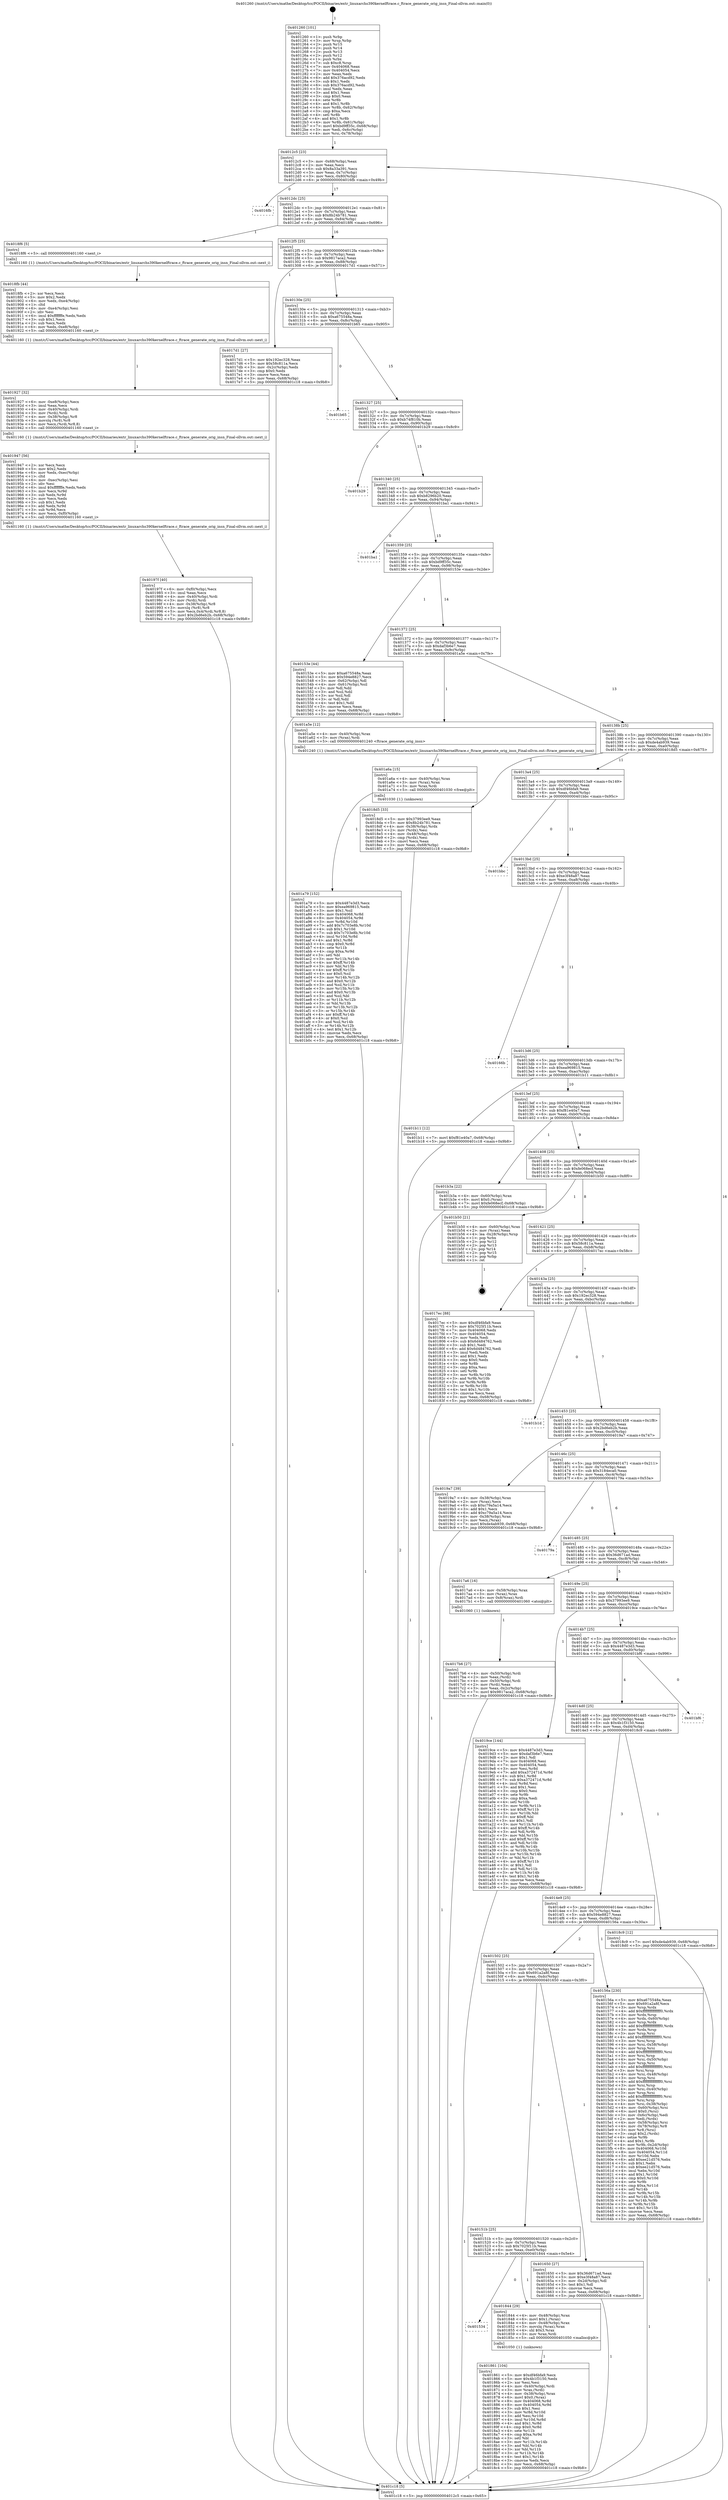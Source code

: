 digraph "0x401260" {
  label = "0x401260 (/mnt/c/Users/mathe/Desktop/tcc/POCII/binaries/extr_linuxarchs390kernelftrace.c_ftrace_generate_orig_insn_Final-ollvm.out::main(0))"
  labelloc = "t"
  node[shape=record]

  Entry [label="",width=0.3,height=0.3,shape=circle,fillcolor=black,style=filled]
  "0x4012c5" [label="{
     0x4012c5 [23]\l
     | [instrs]\l
     &nbsp;&nbsp;0x4012c5 \<+3\>: mov -0x68(%rbp),%eax\l
     &nbsp;&nbsp;0x4012c8 \<+2\>: mov %eax,%ecx\l
     &nbsp;&nbsp;0x4012ca \<+6\>: sub $0x8a33a391,%ecx\l
     &nbsp;&nbsp;0x4012d0 \<+3\>: mov %eax,-0x7c(%rbp)\l
     &nbsp;&nbsp;0x4012d3 \<+3\>: mov %ecx,-0x80(%rbp)\l
     &nbsp;&nbsp;0x4012d6 \<+6\>: je 00000000004016fb \<main+0x49b\>\l
  }"]
  "0x4016fb" [label="{
     0x4016fb\l
  }", style=dashed]
  "0x4012dc" [label="{
     0x4012dc [25]\l
     | [instrs]\l
     &nbsp;&nbsp;0x4012dc \<+5\>: jmp 00000000004012e1 \<main+0x81\>\l
     &nbsp;&nbsp;0x4012e1 \<+3\>: mov -0x7c(%rbp),%eax\l
     &nbsp;&nbsp;0x4012e4 \<+5\>: sub $0x8b24b781,%eax\l
     &nbsp;&nbsp;0x4012e9 \<+6\>: mov %eax,-0x84(%rbp)\l
     &nbsp;&nbsp;0x4012ef \<+6\>: je 00000000004018f6 \<main+0x696\>\l
  }"]
  Exit [label="",width=0.3,height=0.3,shape=circle,fillcolor=black,style=filled,peripheries=2]
  "0x4018f6" [label="{
     0x4018f6 [5]\l
     | [instrs]\l
     &nbsp;&nbsp;0x4018f6 \<+5\>: call 0000000000401160 \<next_i\>\l
     | [calls]\l
     &nbsp;&nbsp;0x401160 \{1\} (/mnt/c/Users/mathe/Desktop/tcc/POCII/binaries/extr_linuxarchs390kernelftrace.c_ftrace_generate_orig_insn_Final-ollvm.out::next_i)\l
  }"]
  "0x4012f5" [label="{
     0x4012f5 [25]\l
     | [instrs]\l
     &nbsp;&nbsp;0x4012f5 \<+5\>: jmp 00000000004012fa \<main+0x9a\>\l
     &nbsp;&nbsp;0x4012fa \<+3\>: mov -0x7c(%rbp),%eax\l
     &nbsp;&nbsp;0x4012fd \<+5\>: sub $0x9817aca2,%eax\l
     &nbsp;&nbsp;0x401302 \<+6\>: mov %eax,-0x88(%rbp)\l
     &nbsp;&nbsp;0x401308 \<+6\>: je 00000000004017d1 \<main+0x571\>\l
  }"]
  "0x401a79" [label="{
     0x401a79 [152]\l
     | [instrs]\l
     &nbsp;&nbsp;0x401a79 \<+5\>: mov $0x4487e3d3,%ecx\l
     &nbsp;&nbsp;0x401a7e \<+5\>: mov $0xea969815,%edx\l
     &nbsp;&nbsp;0x401a83 \<+3\>: mov $0x1,%sil\l
     &nbsp;&nbsp;0x401a86 \<+8\>: mov 0x404068,%r8d\l
     &nbsp;&nbsp;0x401a8e \<+8\>: mov 0x404054,%r9d\l
     &nbsp;&nbsp;0x401a96 \<+3\>: mov %r8d,%r10d\l
     &nbsp;&nbsp;0x401a99 \<+7\>: add $0x7c703e8b,%r10d\l
     &nbsp;&nbsp;0x401aa0 \<+4\>: sub $0x1,%r10d\l
     &nbsp;&nbsp;0x401aa4 \<+7\>: sub $0x7c703e8b,%r10d\l
     &nbsp;&nbsp;0x401aab \<+4\>: imul %r10d,%r8d\l
     &nbsp;&nbsp;0x401aaf \<+4\>: and $0x1,%r8d\l
     &nbsp;&nbsp;0x401ab3 \<+4\>: cmp $0x0,%r8d\l
     &nbsp;&nbsp;0x401ab7 \<+4\>: sete %r11b\l
     &nbsp;&nbsp;0x401abb \<+4\>: cmp $0xa,%r9d\l
     &nbsp;&nbsp;0x401abf \<+3\>: setl %bl\l
     &nbsp;&nbsp;0x401ac2 \<+3\>: mov %r11b,%r14b\l
     &nbsp;&nbsp;0x401ac5 \<+4\>: xor $0xff,%r14b\l
     &nbsp;&nbsp;0x401ac9 \<+3\>: mov %bl,%r15b\l
     &nbsp;&nbsp;0x401acc \<+4\>: xor $0xff,%r15b\l
     &nbsp;&nbsp;0x401ad0 \<+4\>: xor $0x0,%sil\l
     &nbsp;&nbsp;0x401ad4 \<+3\>: mov %r14b,%r12b\l
     &nbsp;&nbsp;0x401ad7 \<+4\>: and $0x0,%r12b\l
     &nbsp;&nbsp;0x401adb \<+3\>: and %sil,%r11b\l
     &nbsp;&nbsp;0x401ade \<+3\>: mov %r15b,%r13b\l
     &nbsp;&nbsp;0x401ae1 \<+4\>: and $0x0,%r13b\l
     &nbsp;&nbsp;0x401ae5 \<+3\>: and %sil,%bl\l
     &nbsp;&nbsp;0x401ae8 \<+3\>: or %r11b,%r12b\l
     &nbsp;&nbsp;0x401aeb \<+3\>: or %bl,%r13b\l
     &nbsp;&nbsp;0x401aee \<+3\>: xor %r13b,%r12b\l
     &nbsp;&nbsp;0x401af1 \<+3\>: or %r15b,%r14b\l
     &nbsp;&nbsp;0x401af4 \<+4\>: xor $0xff,%r14b\l
     &nbsp;&nbsp;0x401af8 \<+4\>: or $0x0,%sil\l
     &nbsp;&nbsp;0x401afc \<+3\>: and %sil,%r14b\l
     &nbsp;&nbsp;0x401aff \<+3\>: or %r14b,%r12b\l
     &nbsp;&nbsp;0x401b02 \<+4\>: test $0x1,%r12b\l
     &nbsp;&nbsp;0x401b06 \<+3\>: cmovne %edx,%ecx\l
     &nbsp;&nbsp;0x401b09 \<+3\>: mov %ecx,-0x68(%rbp)\l
     &nbsp;&nbsp;0x401b0c \<+5\>: jmp 0000000000401c18 \<main+0x9b8\>\l
  }"]
  "0x4017d1" [label="{
     0x4017d1 [27]\l
     | [instrs]\l
     &nbsp;&nbsp;0x4017d1 \<+5\>: mov $0x192ec328,%eax\l
     &nbsp;&nbsp;0x4017d6 \<+5\>: mov $0x58c811a,%ecx\l
     &nbsp;&nbsp;0x4017db \<+3\>: mov -0x2c(%rbp),%edx\l
     &nbsp;&nbsp;0x4017de \<+3\>: cmp $0x0,%edx\l
     &nbsp;&nbsp;0x4017e1 \<+3\>: cmove %ecx,%eax\l
     &nbsp;&nbsp;0x4017e4 \<+3\>: mov %eax,-0x68(%rbp)\l
     &nbsp;&nbsp;0x4017e7 \<+5\>: jmp 0000000000401c18 \<main+0x9b8\>\l
  }"]
  "0x40130e" [label="{
     0x40130e [25]\l
     | [instrs]\l
     &nbsp;&nbsp;0x40130e \<+5\>: jmp 0000000000401313 \<main+0xb3\>\l
     &nbsp;&nbsp;0x401313 \<+3\>: mov -0x7c(%rbp),%eax\l
     &nbsp;&nbsp;0x401316 \<+5\>: sub $0xa675548a,%eax\l
     &nbsp;&nbsp;0x40131b \<+6\>: mov %eax,-0x8c(%rbp)\l
     &nbsp;&nbsp;0x401321 \<+6\>: je 0000000000401b65 \<main+0x905\>\l
  }"]
  "0x401a6a" [label="{
     0x401a6a [15]\l
     | [instrs]\l
     &nbsp;&nbsp;0x401a6a \<+4\>: mov -0x40(%rbp),%rax\l
     &nbsp;&nbsp;0x401a6e \<+3\>: mov (%rax),%rax\l
     &nbsp;&nbsp;0x401a71 \<+3\>: mov %rax,%rdi\l
     &nbsp;&nbsp;0x401a74 \<+5\>: call 0000000000401030 \<free@plt\>\l
     | [calls]\l
     &nbsp;&nbsp;0x401030 \{1\} (unknown)\l
  }"]
  "0x401b65" [label="{
     0x401b65\l
  }", style=dashed]
  "0x401327" [label="{
     0x401327 [25]\l
     | [instrs]\l
     &nbsp;&nbsp;0x401327 \<+5\>: jmp 000000000040132c \<main+0xcc\>\l
     &nbsp;&nbsp;0x40132c \<+3\>: mov -0x7c(%rbp),%eax\l
     &nbsp;&nbsp;0x40132f \<+5\>: sub $0xb74f810b,%eax\l
     &nbsp;&nbsp;0x401334 \<+6\>: mov %eax,-0x90(%rbp)\l
     &nbsp;&nbsp;0x40133a \<+6\>: je 0000000000401b29 \<main+0x8c9\>\l
  }"]
  "0x40197f" [label="{
     0x40197f [40]\l
     | [instrs]\l
     &nbsp;&nbsp;0x40197f \<+6\>: mov -0xf0(%rbp),%ecx\l
     &nbsp;&nbsp;0x401985 \<+3\>: imul %eax,%ecx\l
     &nbsp;&nbsp;0x401988 \<+4\>: mov -0x40(%rbp),%rdi\l
     &nbsp;&nbsp;0x40198c \<+3\>: mov (%rdi),%rdi\l
     &nbsp;&nbsp;0x40198f \<+4\>: mov -0x38(%rbp),%r8\l
     &nbsp;&nbsp;0x401993 \<+3\>: movslq (%r8),%r8\l
     &nbsp;&nbsp;0x401996 \<+5\>: mov %ecx,0x4(%rdi,%r8,8)\l
     &nbsp;&nbsp;0x40199b \<+7\>: movl $0x2bd6eb2b,-0x68(%rbp)\l
     &nbsp;&nbsp;0x4019a2 \<+5\>: jmp 0000000000401c18 \<main+0x9b8\>\l
  }"]
  "0x401b29" [label="{
     0x401b29\l
  }", style=dashed]
  "0x401340" [label="{
     0x401340 [25]\l
     | [instrs]\l
     &nbsp;&nbsp;0x401340 \<+5\>: jmp 0000000000401345 \<main+0xe5\>\l
     &nbsp;&nbsp;0x401345 \<+3\>: mov -0x7c(%rbp),%eax\l
     &nbsp;&nbsp;0x401348 \<+5\>: sub $0xb8296b20,%eax\l
     &nbsp;&nbsp;0x40134d \<+6\>: mov %eax,-0x94(%rbp)\l
     &nbsp;&nbsp;0x401353 \<+6\>: je 0000000000401ba1 \<main+0x941\>\l
  }"]
  "0x401947" [label="{
     0x401947 [56]\l
     | [instrs]\l
     &nbsp;&nbsp;0x401947 \<+2\>: xor %ecx,%ecx\l
     &nbsp;&nbsp;0x401949 \<+5\>: mov $0x2,%edx\l
     &nbsp;&nbsp;0x40194e \<+6\>: mov %edx,-0xec(%rbp)\l
     &nbsp;&nbsp;0x401954 \<+1\>: cltd\l
     &nbsp;&nbsp;0x401955 \<+6\>: mov -0xec(%rbp),%esi\l
     &nbsp;&nbsp;0x40195b \<+2\>: idiv %esi\l
     &nbsp;&nbsp;0x40195d \<+6\>: imul $0xfffffffe,%edx,%edx\l
     &nbsp;&nbsp;0x401963 \<+3\>: mov %ecx,%r9d\l
     &nbsp;&nbsp;0x401966 \<+3\>: sub %edx,%r9d\l
     &nbsp;&nbsp;0x401969 \<+2\>: mov %ecx,%edx\l
     &nbsp;&nbsp;0x40196b \<+3\>: sub $0x1,%edx\l
     &nbsp;&nbsp;0x40196e \<+3\>: add %edx,%r9d\l
     &nbsp;&nbsp;0x401971 \<+3\>: sub %r9d,%ecx\l
     &nbsp;&nbsp;0x401974 \<+6\>: mov %ecx,-0xf0(%rbp)\l
     &nbsp;&nbsp;0x40197a \<+5\>: call 0000000000401160 \<next_i\>\l
     | [calls]\l
     &nbsp;&nbsp;0x401160 \{1\} (/mnt/c/Users/mathe/Desktop/tcc/POCII/binaries/extr_linuxarchs390kernelftrace.c_ftrace_generate_orig_insn_Final-ollvm.out::next_i)\l
  }"]
  "0x401ba1" [label="{
     0x401ba1\l
  }", style=dashed]
  "0x401359" [label="{
     0x401359 [25]\l
     | [instrs]\l
     &nbsp;&nbsp;0x401359 \<+5\>: jmp 000000000040135e \<main+0xfe\>\l
     &nbsp;&nbsp;0x40135e \<+3\>: mov -0x7c(%rbp),%eax\l
     &nbsp;&nbsp;0x401361 \<+5\>: sub $0xbd9ff35c,%eax\l
     &nbsp;&nbsp;0x401366 \<+6\>: mov %eax,-0x98(%rbp)\l
     &nbsp;&nbsp;0x40136c \<+6\>: je 000000000040153e \<main+0x2de\>\l
  }"]
  "0x401927" [label="{
     0x401927 [32]\l
     | [instrs]\l
     &nbsp;&nbsp;0x401927 \<+6\>: mov -0xe8(%rbp),%ecx\l
     &nbsp;&nbsp;0x40192d \<+3\>: imul %eax,%ecx\l
     &nbsp;&nbsp;0x401930 \<+4\>: mov -0x40(%rbp),%rdi\l
     &nbsp;&nbsp;0x401934 \<+3\>: mov (%rdi),%rdi\l
     &nbsp;&nbsp;0x401937 \<+4\>: mov -0x38(%rbp),%r8\l
     &nbsp;&nbsp;0x40193b \<+3\>: movslq (%r8),%r8\l
     &nbsp;&nbsp;0x40193e \<+4\>: mov %ecx,(%rdi,%r8,8)\l
     &nbsp;&nbsp;0x401942 \<+5\>: call 0000000000401160 \<next_i\>\l
     | [calls]\l
     &nbsp;&nbsp;0x401160 \{1\} (/mnt/c/Users/mathe/Desktop/tcc/POCII/binaries/extr_linuxarchs390kernelftrace.c_ftrace_generate_orig_insn_Final-ollvm.out::next_i)\l
  }"]
  "0x40153e" [label="{
     0x40153e [44]\l
     | [instrs]\l
     &nbsp;&nbsp;0x40153e \<+5\>: mov $0xa675548a,%eax\l
     &nbsp;&nbsp;0x401543 \<+5\>: mov $0x594e8827,%ecx\l
     &nbsp;&nbsp;0x401548 \<+3\>: mov -0x62(%rbp),%dl\l
     &nbsp;&nbsp;0x40154b \<+4\>: mov -0x61(%rbp),%sil\l
     &nbsp;&nbsp;0x40154f \<+3\>: mov %dl,%dil\l
     &nbsp;&nbsp;0x401552 \<+3\>: and %sil,%dil\l
     &nbsp;&nbsp;0x401555 \<+3\>: xor %sil,%dl\l
     &nbsp;&nbsp;0x401558 \<+3\>: or %dl,%dil\l
     &nbsp;&nbsp;0x40155b \<+4\>: test $0x1,%dil\l
     &nbsp;&nbsp;0x40155f \<+3\>: cmovne %ecx,%eax\l
     &nbsp;&nbsp;0x401562 \<+3\>: mov %eax,-0x68(%rbp)\l
     &nbsp;&nbsp;0x401565 \<+5\>: jmp 0000000000401c18 \<main+0x9b8\>\l
  }"]
  "0x401372" [label="{
     0x401372 [25]\l
     | [instrs]\l
     &nbsp;&nbsp;0x401372 \<+5\>: jmp 0000000000401377 \<main+0x117\>\l
     &nbsp;&nbsp;0x401377 \<+3\>: mov -0x7c(%rbp),%eax\l
     &nbsp;&nbsp;0x40137a \<+5\>: sub $0xdaf3b6e7,%eax\l
     &nbsp;&nbsp;0x40137f \<+6\>: mov %eax,-0x9c(%rbp)\l
     &nbsp;&nbsp;0x401385 \<+6\>: je 0000000000401a5e \<main+0x7fe\>\l
  }"]
  "0x401c18" [label="{
     0x401c18 [5]\l
     | [instrs]\l
     &nbsp;&nbsp;0x401c18 \<+5\>: jmp 00000000004012c5 \<main+0x65\>\l
  }"]
  "0x401260" [label="{
     0x401260 [101]\l
     | [instrs]\l
     &nbsp;&nbsp;0x401260 \<+1\>: push %rbp\l
     &nbsp;&nbsp;0x401261 \<+3\>: mov %rsp,%rbp\l
     &nbsp;&nbsp;0x401264 \<+2\>: push %r15\l
     &nbsp;&nbsp;0x401266 \<+2\>: push %r14\l
     &nbsp;&nbsp;0x401268 \<+2\>: push %r13\l
     &nbsp;&nbsp;0x40126a \<+2\>: push %r12\l
     &nbsp;&nbsp;0x40126c \<+1\>: push %rbx\l
     &nbsp;&nbsp;0x40126d \<+7\>: sub $0xc8,%rsp\l
     &nbsp;&nbsp;0x401274 \<+7\>: mov 0x404068,%eax\l
     &nbsp;&nbsp;0x40127b \<+7\>: mov 0x404054,%ecx\l
     &nbsp;&nbsp;0x401282 \<+2\>: mov %eax,%edx\l
     &nbsp;&nbsp;0x401284 \<+6\>: add $0x376acd92,%edx\l
     &nbsp;&nbsp;0x40128a \<+3\>: sub $0x1,%edx\l
     &nbsp;&nbsp;0x40128d \<+6\>: sub $0x376acd92,%edx\l
     &nbsp;&nbsp;0x401293 \<+3\>: imul %edx,%eax\l
     &nbsp;&nbsp;0x401296 \<+3\>: and $0x1,%eax\l
     &nbsp;&nbsp;0x401299 \<+3\>: cmp $0x0,%eax\l
     &nbsp;&nbsp;0x40129c \<+4\>: sete %r8b\l
     &nbsp;&nbsp;0x4012a0 \<+4\>: and $0x1,%r8b\l
     &nbsp;&nbsp;0x4012a4 \<+4\>: mov %r8b,-0x62(%rbp)\l
     &nbsp;&nbsp;0x4012a8 \<+3\>: cmp $0xa,%ecx\l
     &nbsp;&nbsp;0x4012ab \<+4\>: setl %r8b\l
     &nbsp;&nbsp;0x4012af \<+4\>: and $0x1,%r8b\l
     &nbsp;&nbsp;0x4012b3 \<+4\>: mov %r8b,-0x61(%rbp)\l
     &nbsp;&nbsp;0x4012b7 \<+7\>: movl $0xbd9ff35c,-0x68(%rbp)\l
     &nbsp;&nbsp;0x4012be \<+3\>: mov %edi,-0x6c(%rbp)\l
     &nbsp;&nbsp;0x4012c1 \<+4\>: mov %rsi,-0x78(%rbp)\l
  }"]
  "0x4018fb" [label="{
     0x4018fb [44]\l
     | [instrs]\l
     &nbsp;&nbsp;0x4018fb \<+2\>: xor %ecx,%ecx\l
     &nbsp;&nbsp;0x4018fd \<+5\>: mov $0x2,%edx\l
     &nbsp;&nbsp;0x401902 \<+6\>: mov %edx,-0xe4(%rbp)\l
     &nbsp;&nbsp;0x401908 \<+1\>: cltd\l
     &nbsp;&nbsp;0x401909 \<+6\>: mov -0xe4(%rbp),%esi\l
     &nbsp;&nbsp;0x40190f \<+2\>: idiv %esi\l
     &nbsp;&nbsp;0x401911 \<+6\>: imul $0xfffffffe,%edx,%edx\l
     &nbsp;&nbsp;0x401917 \<+3\>: sub $0x1,%ecx\l
     &nbsp;&nbsp;0x40191a \<+2\>: sub %ecx,%edx\l
     &nbsp;&nbsp;0x40191c \<+6\>: mov %edx,-0xe8(%rbp)\l
     &nbsp;&nbsp;0x401922 \<+5\>: call 0000000000401160 \<next_i\>\l
     | [calls]\l
     &nbsp;&nbsp;0x401160 \{1\} (/mnt/c/Users/mathe/Desktop/tcc/POCII/binaries/extr_linuxarchs390kernelftrace.c_ftrace_generate_orig_insn_Final-ollvm.out::next_i)\l
  }"]
  "0x401a5e" [label="{
     0x401a5e [12]\l
     | [instrs]\l
     &nbsp;&nbsp;0x401a5e \<+4\>: mov -0x40(%rbp),%rax\l
     &nbsp;&nbsp;0x401a62 \<+3\>: mov (%rax),%rdi\l
     &nbsp;&nbsp;0x401a65 \<+5\>: call 0000000000401240 \<ftrace_generate_orig_insn\>\l
     | [calls]\l
     &nbsp;&nbsp;0x401240 \{1\} (/mnt/c/Users/mathe/Desktop/tcc/POCII/binaries/extr_linuxarchs390kernelftrace.c_ftrace_generate_orig_insn_Final-ollvm.out::ftrace_generate_orig_insn)\l
  }"]
  "0x40138b" [label="{
     0x40138b [25]\l
     | [instrs]\l
     &nbsp;&nbsp;0x40138b \<+5\>: jmp 0000000000401390 \<main+0x130\>\l
     &nbsp;&nbsp;0x401390 \<+3\>: mov -0x7c(%rbp),%eax\l
     &nbsp;&nbsp;0x401393 \<+5\>: sub $0xde4ab939,%eax\l
     &nbsp;&nbsp;0x401398 \<+6\>: mov %eax,-0xa0(%rbp)\l
     &nbsp;&nbsp;0x40139e \<+6\>: je 00000000004018d5 \<main+0x675\>\l
  }"]
  "0x401861" [label="{
     0x401861 [104]\l
     | [instrs]\l
     &nbsp;&nbsp;0x401861 \<+5\>: mov $0xdf46bfa9,%ecx\l
     &nbsp;&nbsp;0x401866 \<+5\>: mov $0x4b1f3150,%edx\l
     &nbsp;&nbsp;0x40186b \<+2\>: xor %esi,%esi\l
     &nbsp;&nbsp;0x40186d \<+4\>: mov -0x40(%rbp),%rdi\l
     &nbsp;&nbsp;0x401871 \<+3\>: mov %rax,(%rdi)\l
     &nbsp;&nbsp;0x401874 \<+4\>: mov -0x38(%rbp),%rax\l
     &nbsp;&nbsp;0x401878 \<+6\>: movl $0x0,(%rax)\l
     &nbsp;&nbsp;0x40187e \<+8\>: mov 0x404068,%r8d\l
     &nbsp;&nbsp;0x401886 \<+8\>: mov 0x404054,%r9d\l
     &nbsp;&nbsp;0x40188e \<+3\>: sub $0x1,%esi\l
     &nbsp;&nbsp;0x401891 \<+3\>: mov %r8d,%r10d\l
     &nbsp;&nbsp;0x401894 \<+3\>: add %esi,%r10d\l
     &nbsp;&nbsp;0x401897 \<+4\>: imul %r10d,%r8d\l
     &nbsp;&nbsp;0x40189b \<+4\>: and $0x1,%r8d\l
     &nbsp;&nbsp;0x40189f \<+4\>: cmp $0x0,%r8d\l
     &nbsp;&nbsp;0x4018a3 \<+4\>: sete %r11b\l
     &nbsp;&nbsp;0x4018a7 \<+4\>: cmp $0xa,%r9d\l
     &nbsp;&nbsp;0x4018ab \<+3\>: setl %bl\l
     &nbsp;&nbsp;0x4018ae \<+3\>: mov %r11b,%r14b\l
     &nbsp;&nbsp;0x4018b1 \<+3\>: and %bl,%r14b\l
     &nbsp;&nbsp;0x4018b4 \<+3\>: xor %bl,%r11b\l
     &nbsp;&nbsp;0x4018b7 \<+3\>: or %r11b,%r14b\l
     &nbsp;&nbsp;0x4018ba \<+4\>: test $0x1,%r14b\l
     &nbsp;&nbsp;0x4018be \<+3\>: cmovne %edx,%ecx\l
     &nbsp;&nbsp;0x4018c1 \<+3\>: mov %ecx,-0x68(%rbp)\l
     &nbsp;&nbsp;0x4018c4 \<+5\>: jmp 0000000000401c18 \<main+0x9b8\>\l
  }"]
  "0x4018d5" [label="{
     0x4018d5 [33]\l
     | [instrs]\l
     &nbsp;&nbsp;0x4018d5 \<+5\>: mov $0x37993ee9,%eax\l
     &nbsp;&nbsp;0x4018da \<+5\>: mov $0x8b24b781,%ecx\l
     &nbsp;&nbsp;0x4018df \<+4\>: mov -0x38(%rbp),%rdx\l
     &nbsp;&nbsp;0x4018e3 \<+2\>: mov (%rdx),%esi\l
     &nbsp;&nbsp;0x4018e5 \<+4\>: mov -0x48(%rbp),%rdx\l
     &nbsp;&nbsp;0x4018e9 \<+2\>: cmp (%rdx),%esi\l
     &nbsp;&nbsp;0x4018eb \<+3\>: cmovl %ecx,%eax\l
     &nbsp;&nbsp;0x4018ee \<+3\>: mov %eax,-0x68(%rbp)\l
     &nbsp;&nbsp;0x4018f1 \<+5\>: jmp 0000000000401c18 \<main+0x9b8\>\l
  }"]
  "0x4013a4" [label="{
     0x4013a4 [25]\l
     | [instrs]\l
     &nbsp;&nbsp;0x4013a4 \<+5\>: jmp 00000000004013a9 \<main+0x149\>\l
     &nbsp;&nbsp;0x4013a9 \<+3\>: mov -0x7c(%rbp),%eax\l
     &nbsp;&nbsp;0x4013ac \<+5\>: sub $0xdf46bfa9,%eax\l
     &nbsp;&nbsp;0x4013b1 \<+6\>: mov %eax,-0xa4(%rbp)\l
     &nbsp;&nbsp;0x4013b7 \<+6\>: je 0000000000401bbc \<main+0x95c\>\l
  }"]
  "0x401534" [label="{
     0x401534\l
  }", style=dashed]
  "0x401bbc" [label="{
     0x401bbc\l
  }", style=dashed]
  "0x4013bd" [label="{
     0x4013bd [25]\l
     | [instrs]\l
     &nbsp;&nbsp;0x4013bd \<+5\>: jmp 00000000004013c2 \<main+0x162\>\l
     &nbsp;&nbsp;0x4013c2 \<+3\>: mov -0x7c(%rbp),%eax\l
     &nbsp;&nbsp;0x4013c5 \<+5\>: sub $0xe3f48a87,%eax\l
     &nbsp;&nbsp;0x4013ca \<+6\>: mov %eax,-0xa8(%rbp)\l
     &nbsp;&nbsp;0x4013d0 \<+6\>: je 000000000040166b \<main+0x40b\>\l
  }"]
  "0x401844" [label="{
     0x401844 [29]\l
     | [instrs]\l
     &nbsp;&nbsp;0x401844 \<+4\>: mov -0x48(%rbp),%rax\l
     &nbsp;&nbsp;0x401848 \<+6\>: movl $0x1,(%rax)\l
     &nbsp;&nbsp;0x40184e \<+4\>: mov -0x48(%rbp),%rax\l
     &nbsp;&nbsp;0x401852 \<+3\>: movslq (%rax),%rax\l
     &nbsp;&nbsp;0x401855 \<+4\>: shl $0x3,%rax\l
     &nbsp;&nbsp;0x401859 \<+3\>: mov %rax,%rdi\l
     &nbsp;&nbsp;0x40185c \<+5\>: call 0000000000401050 \<malloc@plt\>\l
     | [calls]\l
     &nbsp;&nbsp;0x401050 \{1\} (unknown)\l
  }"]
  "0x40166b" [label="{
     0x40166b\l
  }", style=dashed]
  "0x4013d6" [label="{
     0x4013d6 [25]\l
     | [instrs]\l
     &nbsp;&nbsp;0x4013d6 \<+5\>: jmp 00000000004013db \<main+0x17b\>\l
     &nbsp;&nbsp;0x4013db \<+3\>: mov -0x7c(%rbp),%eax\l
     &nbsp;&nbsp;0x4013de \<+5\>: sub $0xea969815,%eax\l
     &nbsp;&nbsp;0x4013e3 \<+6\>: mov %eax,-0xac(%rbp)\l
     &nbsp;&nbsp;0x4013e9 \<+6\>: je 0000000000401b11 \<main+0x8b1\>\l
  }"]
  "0x4017b6" [label="{
     0x4017b6 [27]\l
     | [instrs]\l
     &nbsp;&nbsp;0x4017b6 \<+4\>: mov -0x50(%rbp),%rdi\l
     &nbsp;&nbsp;0x4017ba \<+2\>: mov %eax,(%rdi)\l
     &nbsp;&nbsp;0x4017bc \<+4\>: mov -0x50(%rbp),%rdi\l
     &nbsp;&nbsp;0x4017c0 \<+2\>: mov (%rdi),%eax\l
     &nbsp;&nbsp;0x4017c2 \<+3\>: mov %eax,-0x2c(%rbp)\l
     &nbsp;&nbsp;0x4017c5 \<+7\>: movl $0x9817aca2,-0x68(%rbp)\l
     &nbsp;&nbsp;0x4017cc \<+5\>: jmp 0000000000401c18 \<main+0x9b8\>\l
  }"]
  "0x401b11" [label="{
     0x401b11 [12]\l
     | [instrs]\l
     &nbsp;&nbsp;0x401b11 \<+7\>: movl $0xf81e40a7,-0x68(%rbp)\l
     &nbsp;&nbsp;0x401b18 \<+5\>: jmp 0000000000401c18 \<main+0x9b8\>\l
  }"]
  "0x4013ef" [label="{
     0x4013ef [25]\l
     | [instrs]\l
     &nbsp;&nbsp;0x4013ef \<+5\>: jmp 00000000004013f4 \<main+0x194\>\l
     &nbsp;&nbsp;0x4013f4 \<+3\>: mov -0x7c(%rbp),%eax\l
     &nbsp;&nbsp;0x4013f7 \<+5\>: sub $0xf81e40a7,%eax\l
     &nbsp;&nbsp;0x4013fc \<+6\>: mov %eax,-0xb0(%rbp)\l
     &nbsp;&nbsp;0x401402 \<+6\>: je 0000000000401b3a \<main+0x8da\>\l
  }"]
  "0x40151b" [label="{
     0x40151b [25]\l
     | [instrs]\l
     &nbsp;&nbsp;0x40151b \<+5\>: jmp 0000000000401520 \<main+0x2c0\>\l
     &nbsp;&nbsp;0x401520 \<+3\>: mov -0x7c(%rbp),%eax\l
     &nbsp;&nbsp;0x401523 \<+5\>: sub $0x7025f11b,%eax\l
     &nbsp;&nbsp;0x401528 \<+6\>: mov %eax,-0xe0(%rbp)\l
     &nbsp;&nbsp;0x40152e \<+6\>: je 0000000000401844 \<main+0x5e4\>\l
  }"]
  "0x401b3a" [label="{
     0x401b3a [22]\l
     | [instrs]\l
     &nbsp;&nbsp;0x401b3a \<+4\>: mov -0x60(%rbp),%rax\l
     &nbsp;&nbsp;0x401b3e \<+6\>: movl $0x0,(%rax)\l
     &nbsp;&nbsp;0x401b44 \<+7\>: movl $0xfe068ecf,-0x68(%rbp)\l
     &nbsp;&nbsp;0x401b4b \<+5\>: jmp 0000000000401c18 \<main+0x9b8\>\l
  }"]
  "0x401408" [label="{
     0x401408 [25]\l
     | [instrs]\l
     &nbsp;&nbsp;0x401408 \<+5\>: jmp 000000000040140d \<main+0x1ad\>\l
     &nbsp;&nbsp;0x40140d \<+3\>: mov -0x7c(%rbp),%eax\l
     &nbsp;&nbsp;0x401410 \<+5\>: sub $0xfe068ecf,%eax\l
     &nbsp;&nbsp;0x401415 \<+6\>: mov %eax,-0xb4(%rbp)\l
     &nbsp;&nbsp;0x40141b \<+6\>: je 0000000000401b50 \<main+0x8f0\>\l
  }"]
  "0x401650" [label="{
     0x401650 [27]\l
     | [instrs]\l
     &nbsp;&nbsp;0x401650 \<+5\>: mov $0x36d671ad,%eax\l
     &nbsp;&nbsp;0x401655 \<+5\>: mov $0xe3f48a87,%ecx\l
     &nbsp;&nbsp;0x40165a \<+3\>: mov -0x2d(%rbp),%dl\l
     &nbsp;&nbsp;0x40165d \<+3\>: test $0x1,%dl\l
     &nbsp;&nbsp;0x401660 \<+3\>: cmovne %ecx,%eax\l
     &nbsp;&nbsp;0x401663 \<+3\>: mov %eax,-0x68(%rbp)\l
     &nbsp;&nbsp;0x401666 \<+5\>: jmp 0000000000401c18 \<main+0x9b8\>\l
  }"]
  "0x401b50" [label="{
     0x401b50 [21]\l
     | [instrs]\l
     &nbsp;&nbsp;0x401b50 \<+4\>: mov -0x60(%rbp),%rax\l
     &nbsp;&nbsp;0x401b54 \<+2\>: mov (%rax),%eax\l
     &nbsp;&nbsp;0x401b56 \<+4\>: lea -0x28(%rbp),%rsp\l
     &nbsp;&nbsp;0x401b5a \<+1\>: pop %rbx\l
     &nbsp;&nbsp;0x401b5b \<+2\>: pop %r12\l
     &nbsp;&nbsp;0x401b5d \<+2\>: pop %r13\l
     &nbsp;&nbsp;0x401b5f \<+2\>: pop %r14\l
     &nbsp;&nbsp;0x401b61 \<+2\>: pop %r15\l
     &nbsp;&nbsp;0x401b63 \<+1\>: pop %rbp\l
     &nbsp;&nbsp;0x401b64 \<+1\>: ret\l
  }"]
  "0x401421" [label="{
     0x401421 [25]\l
     | [instrs]\l
     &nbsp;&nbsp;0x401421 \<+5\>: jmp 0000000000401426 \<main+0x1c6\>\l
     &nbsp;&nbsp;0x401426 \<+3\>: mov -0x7c(%rbp),%eax\l
     &nbsp;&nbsp;0x401429 \<+5\>: sub $0x58c811a,%eax\l
     &nbsp;&nbsp;0x40142e \<+6\>: mov %eax,-0xb8(%rbp)\l
     &nbsp;&nbsp;0x401434 \<+6\>: je 00000000004017ec \<main+0x58c\>\l
  }"]
  "0x401502" [label="{
     0x401502 [25]\l
     | [instrs]\l
     &nbsp;&nbsp;0x401502 \<+5\>: jmp 0000000000401507 \<main+0x2a7\>\l
     &nbsp;&nbsp;0x401507 \<+3\>: mov -0x7c(%rbp),%eax\l
     &nbsp;&nbsp;0x40150a \<+5\>: sub $0x691a2a8f,%eax\l
     &nbsp;&nbsp;0x40150f \<+6\>: mov %eax,-0xdc(%rbp)\l
     &nbsp;&nbsp;0x401515 \<+6\>: je 0000000000401650 \<main+0x3f0\>\l
  }"]
  "0x4017ec" [label="{
     0x4017ec [88]\l
     | [instrs]\l
     &nbsp;&nbsp;0x4017ec \<+5\>: mov $0xdf46bfa9,%eax\l
     &nbsp;&nbsp;0x4017f1 \<+5\>: mov $0x7025f11b,%ecx\l
     &nbsp;&nbsp;0x4017f6 \<+7\>: mov 0x404068,%edx\l
     &nbsp;&nbsp;0x4017fd \<+7\>: mov 0x404054,%esi\l
     &nbsp;&nbsp;0x401804 \<+2\>: mov %edx,%edi\l
     &nbsp;&nbsp;0x401806 \<+6\>: sub $0x6d484762,%edi\l
     &nbsp;&nbsp;0x40180c \<+3\>: sub $0x1,%edi\l
     &nbsp;&nbsp;0x40180f \<+6\>: add $0x6d484762,%edi\l
     &nbsp;&nbsp;0x401815 \<+3\>: imul %edi,%edx\l
     &nbsp;&nbsp;0x401818 \<+3\>: and $0x1,%edx\l
     &nbsp;&nbsp;0x40181b \<+3\>: cmp $0x0,%edx\l
     &nbsp;&nbsp;0x40181e \<+4\>: sete %r8b\l
     &nbsp;&nbsp;0x401822 \<+3\>: cmp $0xa,%esi\l
     &nbsp;&nbsp;0x401825 \<+4\>: setl %r9b\l
     &nbsp;&nbsp;0x401829 \<+3\>: mov %r8b,%r10b\l
     &nbsp;&nbsp;0x40182c \<+3\>: and %r9b,%r10b\l
     &nbsp;&nbsp;0x40182f \<+3\>: xor %r9b,%r8b\l
     &nbsp;&nbsp;0x401832 \<+3\>: or %r8b,%r10b\l
     &nbsp;&nbsp;0x401835 \<+4\>: test $0x1,%r10b\l
     &nbsp;&nbsp;0x401839 \<+3\>: cmovne %ecx,%eax\l
     &nbsp;&nbsp;0x40183c \<+3\>: mov %eax,-0x68(%rbp)\l
     &nbsp;&nbsp;0x40183f \<+5\>: jmp 0000000000401c18 \<main+0x9b8\>\l
  }"]
  "0x40143a" [label="{
     0x40143a [25]\l
     | [instrs]\l
     &nbsp;&nbsp;0x40143a \<+5\>: jmp 000000000040143f \<main+0x1df\>\l
     &nbsp;&nbsp;0x40143f \<+3\>: mov -0x7c(%rbp),%eax\l
     &nbsp;&nbsp;0x401442 \<+5\>: sub $0x192ec328,%eax\l
     &nbsp;&nbsp;0x401447 \<+6\>: mov %eax,-0xbc(%rbp)\l
     &nbsp;&nbsp;0x40144d \<+6\>: je 0000000000401b1d \<main+0x8bd\>\l
  }"]
  "0x40156a" [label="{
     0x40156a [230]\l
     | [instrs]\l
     &nbsp;&nbsp;0x40156a \<+5\>: mov $0xa675548a,%eax\l
     &nbsp;&nbsp;0x40156f \<+5\>: mov $0x691a2a8f,%ecx\l
     &nbsp;&nbsp;0x401574 \<+3\>: mov %rsp,%rdx\l
     &nbsp;&nbsp;0x401577 \<+4\>: add $0xfffffffffffffff0,%rdx\l
     &nbsp;&nbsp;0x40157b \<+3\>: mov %rdx,%rsp\l
     &nbsp;&nbsp;0x40157e \<+4\>: mov %rdx,-0x60(%rbp)\l
     &nbsp;&nbsp;0x401582 \<+3\>: mov %rsp,%rdx\l
     &nbsp;&nbsp;0x401585 \<+4\>: add $0xfffffffffffffff0,%rdx\l
     &nbsp;&nbsp;0x401589 \<+3\>: mov %rdx,%rsp\l
     &nbsp;&nbsp;0x40158c \<+3\>: mov %rsp,%rsi\l
     &nbsp;&nbsp;0x40158f \<+4\>: add $0xfffffffffffffff0,%rsi\l
     &nbsp;&nbsp;0x401593 \<+3\>: mov %rsi,%rsp\l
     &nbsp;&nbsp;0x401596 \<+4\>: mov %rsi,-0x58(%rbp)\l
     &nbsp;&nbsp;0x40159a \<+3\>: mov %rsp,%rsi\l
     &nbsp;&nbsp;0x40159d \<+4\>: add $0xfffffffffffffff0,%rsi\l
     &nbsp;&nbsp;0x4015a1 \<+3\>: mov %rsi,%rsp\l
     &nbsp;&nbsp;0x4015a4 \<+4\>: mov %rsi,-0x50(%rbp)\l
     &nbsp;&nbsp;0x4015a8 \<+3\>: mov %rsp,%rsi\l
     &nbsp;&nbsp;0x4015ab \<+4\>: add $0xfffffffffffffff0,%rsi\l
     &nbsp;&nbsp;0x4015af \<+3\>: mov %rsi,%rsp\l
     &nbsp;&nbsp;0x4015b2 \<+4\>: mov %rsi,-0x48(%rbp)\l
     &nbsp;&nbsp;0x4015b6 \<+3\>: mov %rsp,%rsi\l
     &nbsp;&nbsp;0x4015b9 \<+4\>: add $0xfffffffffffffff0,%rsi\l
     &nbsp;&nbsp;0x4015bd \<+3\>: mov %rsi,%rsp\l
     &nbsp;&nbsp;0x4015c0 \<+4\>: mov %rsi,-0x40(%rbp)\l
     &nbsp;&nbsp;0x4015c4 \<+3\>: mov %rsp,%rsi\l
     &nbsp;&nbsp;0x4015c7 \<+4\>: add $0xfffffffffffffff0,%rsi\l
     &nbsp;&nbsp;0x4015cb \<+3\>: mov %rsi,%rsp\l
     &nbsp;&nbsp;0x4015ce \<+4\>: mov %rsi,-0x38(%rbp)\l
     &nbsp;&nbsp;0x4015d2 \<+4\>: mov -0x60(%rbp),%rsi\l
     &nbsp;&nbsp;0x4015d6 \<+6\>: movl $0x0,(%rsi)\l
     &nbsp;&nbsp;0x4015dc \<+3\>: mov -0x6c(%rbp),%edi\l
     &nbsp;&nbsp;0x4015df \<+2\>: mov %edi,(%rdx)\l
     &nbsp;&nbsp;0x4015e1 \<+4\>: mov -0x58(%rbp),%rsi\l
     &nbsp;&nbsp;0x4015e5 \<+4\>: mov -0x78(%rbp),%r8\l
     &nbsp;&nbsp;0x4015e9 \<+3\>: mov %r8,(%rsi)\l
     &nbsp;&nbsp;0x4015ec \<+3\>: cmpl $0x2,(%rdx)\l
     &nbsp;&nbsp;0x4015ef \<+4\>: setne %r9b\l
     &nbsp;&nbsp;0x4015f3 \<+4\>: and $0x1,%r9b\l
     &nbsp;&nbsp;0x4015f7 \<+4\>: mov %r9b,-0x2d(%rbp)\l
     &nbsp;&nbsp;0x4015fb \<+8\>: mov 0x404068,%r10d\l
     &nbsp;&nbsp;0x401603 \<+8\>: mov 0x404054,%r11d\l
     &nbsp;&nbsp;0x40160b \<+3\>: mov %r10d,%ebx\l
     &nbsp;&nbsp;0x40160e \<+6\>: add $0xee21d576,%ebx\l
     &nbsp;&nbsp;0x401614 \<+3\>: sub $0x1,%ebx\l
     &nbsp;&nbsp;0x401617 \<+6\>: sub $0xee21d576,%ebx\l
     &nbsp;&nbsp;0x40161d \<+4\>: imul %ebx,%r10d\l
     &nbsp;&nbsp;0x401621 \<+4\>: and $0x1,%r10d\l
     &nbsp;&nbsp;0x401625 \<+4\>: cmp $0x0,%r10d\l
     &nbsp;&nbsp;0x401629 \<+4\>: sete %r9b\l
     &nbsp;&nbsp;0x40162d \<+4\>: cmp $0xa,%r11d\l
     &nbsp;&nbsp;0x401631 \<+4\>: setl %r14b\l
     &nbsp;&nbsp;0x401635 \<+3\>: mov %r9b,%r15b\l
     &nbsp;&nbsp;0x401638 \<+3\>: and %r14b,%r15b\l
     &nbsp;&nbsp;0x40163b \<+3\>: xor %r14b,%r9b\l
     &nbsp;&nbsp;0x40163e \<+3\>: or %r9b,%r15b\l
     &nbsp;&nbsp;0x401641 \<+4\>: test $0x1,%r15b\l
     &nbsp;&nbsp;0x401645 \<+3\>: cmovne %ecx,%eax\l
     &nbsp;&nbsp;0x401648 \<+3\>: mov %eax,-0x68(%rbp)\l
     &nbsp;&nbsp;0x40164b \<+5\>: jmp 0000000000401c18 \<main+0x9b8\>\l
  }"]
  "0x401b1d" [label="{
     0x401b1d\l
  }", style=dashed]
  "0x401453" [label="{
     0x401453 [25]\l
     | [instrs]\l
     &nbsp;&nbsp;0x401453 \<+5\>: jmp 0000000000401458 \<main+0x1f8\>\l
     &nbsp;&nbsp;0x401458 \<+3\>: mov -0x7c(%rbp),%eax\l
     &nbsp;&nbsp;0x40145b \<+5\>: sub $0x2bd6eb2b,%eax\l
     &nbsp;&nbsp;0x401460 \<+6\>: mov %eax,-0xc0(%rbp)\l
     &nbsp;&nbsp;0x401466 \<+6\>: je 00000000004019a7 \<main+0x747\>\l
  }"]
  "0x4014e9" [label="{
     0x4014e9 [25]\l
     | [instrs]\l
     &nbsp;&nbsp;0x4014e9 \<+5\>: jmp 00000000004014ee \<main+0x28e\>\l
     &nbsp;&nbsp;0x4014ee \<+3\>: mov -0x7c(%rbp),%eax\l
     &nbsp;&nbsp;0x4014f1 \<+5\>: sub $0x594e8827,%eax\l
     &nbsp;&nbsp;0x4014f6 \<+6\>: mov %eax,-0xd8(%rbp)\l
     &nbsp;&nbsp;0x4014fc \<+6\>: je 000000000040156a \<main+0x30a\>\l
  }"]
  "0x4019a7" [label="{
     0x4019a7 [39]\l
     | [instrs]\l
     &nbsp;&nbsp;0x4019a7 \<+4\>: mov -0x38(%rbp),%rax\l
     &nbsp;&nbsp;0x4019ab \<+2\>: mov (%rax),%ecx\l
     &nbsp;&nbsp;0x4019ad \<+6\>: sub $0xc79a5a14,%ecx\l
     &nbsp;&nbsp;0x4019b3 \<+3\>: add $0x1,%ecx\l
     &nbsp;&nbsp;0x4019b6 \<+6\>: add $0xc79a5a14,%ecx\l
     &nbsp;&nbsp;0x4019bc \<+4\>: mov -0x38(%rbp),%rax\l
     &nbsp;&nbsp;0x4019c0 \<+2\>: mov %ecx,(%rax)\l
     &nbsp;&nbsp;0x4019c2 \<+7\>: movl $0xde4ab939,-0x68(%rbp)\l
     &nbsp;&nbsp;0x4019c9 \<+5\>: jmp 0000000000401c18 \<main+0x9b8\>\l
  }"]
  "0x40146c" [label="{
     0x40146c [25]\l
     | [instrs]\l
     &nbsp;&nbsp;0x40146c \<+5\>: jmp 0000000000401471 \<main+0x211\>\l
     &nbsp;&nbsp;0x401471 \<+3\>: mov -0x7c(%rbp),%eax\l
     &nbsp;&nbsp;0x401474 \<+5\>: sub $0x3184eca0,%eax\l
     &nbsp;&nbsp;0x401479 \<+6\>: mov %eax,-0xc4(%rbp)\l
     &nbsp;&nbsp;0x40147f \<+6\>: je 000000000040179a \<main+0x53a\>\l
  }"]
  "0x4018c9" [label="{
     0x4018c9 [12]\l
     | [instrs]\l
     &nbsp;&nbsp;0x4018c9 \<+7\>: movl $0xde4ab939,-0x68(%rbp)\l
     &nbsp;&nbsp;0x4018d0 \<+5\>: jmp 0000000000401c18 \<main+0x9b8\>\l
  }"]
  "0x40179a" [label="{
     0x40179a\l
  }", style=dashed]
  "0x401485" [label="{
     0x401485 [25]\l
     | [instrs]\l
     &nbsp;&nbsp;0x401485 \<+5\>: jmp 000000000040148a \<main+0x22a\>\l
     &nbsp;&nbsp;0x40148a \<+3\>: mov -0x7c(%rbp),%eax\l
     &nbsp;&nbsp;0x40148d \<+5\>: sub $0x36d671ad,%eax\l
     &nbsp;&nbsp;0x401492 \<+6\>: mov %eax,-0xc8(%rbp)\l
     &nbsp;&nbsp;0x401498 \<+6\>: je 00000000004017a6 \<main+0x546\>\l
  }"]
  "0x4014d0" [label="{
     0x4014d0 [25]\l
     | [instrs]\l
     &nbsp;&nbsp;0x4014d0 \<+5\>: jmp 00000000004014d5 \<main+0x275\>\l
     &nbsp;&nbsp;0x4014d5 \<+3\>: mov -0x7c(%rbp),%eax\l
     &nbsp;&nbsp;0x4014d8 \<+5\>: sub $0x4b1f3150,%eax\l
     &nbsp;&nbsp;0x4014dd \<+6\>: mov %eax,-0xd4(%rbp)\l
     &nbsp;&nbsp;0x4014e3 \<+6\>: je 00000000004018c9 \<main+0x669\>\l
  }"]
  "0x4017a6" [label="{
     0x4017a6 [16]\l
     | [instrs]\l
     &nbsp;&nbsp;0x4017a6 \<+4\>: mov -0x58(%rbp),%rax\l
     &nbsp;&nbsp;0x4017aa \<+3\>: mov (%rax),%rax\l
     &nbsp;&nbsp;0x4017ad \<+4\>: mov 0x8(%rax),%rdi\l
     &nbsp;&nbsp;0x4017b1 \<+5\>: call 0000000000401060 \<atoi@plt\>\l
     | [calls]\l
     &nbsp;&nbsp;0x401060 \{1\} (unknown)\l
  }"]
  "0x40149e" [label="{
     0x40149e [25]\l
     | [instrs]\l
     &nbsp;&nbsp;0x40149e \<+5\>: jmp 00000000004014a3 \<main+0x243\>\l
     &nbsp;&nbsp;0x4014a3 \<+3\>: mov -0x7c(%rbp),%eax\l
     &nbsp;&nbsp;0x4014a6 \<+5\>: sub $0x37993ee9,%eax\l
     &nbsp;&nbsp;0x4014ab \<+6\>: mov %eax,-0xcc(%rbp)\l
     &nbsp;&nbsp;0x4014b1 \<+6\>: je 00000000004019ce \<main+0x76e\>\l
  }"]
  "0x401bf6" [label="{
     0x401bf6\l
  }", style=dashed]
  "0x4019ce" [label="{
     0x4019ce [144]\l
     | [instrs]\l
     &nbsp;&nbsp;0x4019ce \<+5\>: mov $0x4487e3d3,%eax\l
     &nbsp;&nbsp;0x4019d3 \<+5\>: mov $0xdaf3b6e7,%ecx\l
     &nbsp;&nbsp;0x4019d8 \<+2\>: mov $0x1,%dl\l
     &nbsp;&nbsp;0x4019da \<+7\>: mov 0x404068,%esi\l
     &nbsp;&nbsp;0x4019e1 \<+7\>: mov 0x404054,%edi\l
     &nbsp;&nbsp;0x4019e8 \<+3\>: mov %esi,%r8d\l
     &nbsp;&nbsp;0x4019eb \<+7\>: add $0xa372471d,%r8d\l
     &nbsp;&nbsp;0x4019f2 \<+4\>: sub $0x1,%r8d\l
     &nbsp;&nbsp;0x4019f6 \<+7\>: sub $0xa372471d,%r8d\l
     &nbsp;&nbsp;0x4019fd \<+4\>: imul %r8d,%esi\l
     &nbsp;&nbsp;0x401a01 \<+3\>: and $0x1,%esi\l
     &nbsp;&nbsp;0x401a04 \<+3\>: cmp $0x0,%esi\l
     &nbsp;&nbsp;0x401a07 \<+4\>: sete %r9b\l
     &nbsp;&nbsp;0x401a0b \<+3\>: cmp $0xa,%edi\l
     &nbsp;&nbsp;0x401a0e \<+4\>: setl %r10b\l
     &nbsp;&nbsp;0x401a12 \<+3\>: mov %r9b,%r11b\l
     &nbsp;&nbsp;0x401a15 \<+4\>: xor $0xff,%r11b\l
     &nbsp;&nbsp;0x401a19 \<+3\>: mov %r10b,%bl\l
     &nbsp;&nbsp;0x401a1c \<+3\>: xor $0xff,%bl\l
     &nbsp;&nbsp;0x401a1f \<+3\>: xor $0x1,%dl\l
     &nbsp;&nbsp;0x401a22 \<+3\>: mov %r11b,%r14b\l
     &nbsp;&nbsp;0x401a25 \<+4\>: and $0xff,%r14b\l
     &nbsp;&nbsp;0x401a29 \<+3\>: and %dl,%r9b\l
     &nbsp;&nbsp;0x401a2c \<+3\>: mov %bl,%r15b\l
     &nbsp;&nbsp;0x401a2f \<+4\>: and $0xff,%r15b\l
     &nbsp;&nbsp;0x401a33 \<+3\>: and %dl,%r10b\l
     &nbsp;&nbsp;0x401a36 \<+3\>: or %r9b,%r14b\l
     &nbsp;&nbsp;0x401a39 \<+3\>: or %r10b,%r15b\l
     &nbsp;&nbsp;0x401a3c \<+3\>: xor %r15b,%r14b\l
     &nbsp;&nbsp;0x401a3f \<+3\>: or %bl,%r11b\l
     &nbsp;&nbsp;0x401a42 \<+4\>: xor $0xff,%r11b\l
     &nbsp;&nbsp;0x401a46 \<+3\>: or $0x1,%dl\l
     &nbsp;&nbsp;0x401a49 \<+3\>: and %dl,%r11b\l
     &nbsp;&nbsp;0x401a4c \<+3\>: or %r11b,%r14b\l
     &nbsp;&nbsp;0x401a4f \<+4\>: test $0x1,%r14b\l
     &nbsp;&nbsp;0x401a53 \<+3\>: cmovne %ecx,%eax\l
     &nbsp;&nbsp;0x401a56 \<+3\>: mov %eax,-0x68(%rbp)\l
     &nbsp;&nbsp;0x401a59 \<+5\>: jmp 0000000000401c18 \<main+0x9b8\>\l
  }"]
  "0x4014b7" [label="{
     0x4014b7 [25]\l
     | [instrs]\l
     &nbsp;&nbsp;0x4014b7 \<+5\>: jmp 00000000004014bc \<main+0x25c\>\l
     &nbsp;&nbsp;0x4014bc \<+3\>: mov -0x7c(%rbp),%eax\l
     &nbsp;&nbsp;0x4014bf \<+5\>: sub $0x4487e3d3,%eax\l
     &nbsp;&nbsp;0x4014c4 \<+6\>: mov %eax,-0xd0(%rbp)\l
     &nbsp;&nbsp;0x4014ca \<+6\>: je 0000000000401bf6 \<main+0x996\>\l
  }"]
  Entry -> "0x401260" [label=" 1"]
  "0x4012c5" -> "0x4016fb" [label=" 0"]
  "0x4012c5" -> "0x4012dc" [label=" 17"]
  "0x401b50" -> Exit [label=" 1"]
  "0x4012dc" -> "0x4018f6" [label=" 1"]
  "0x4012dc" -> "0x4012f5" [label=" 16"]
  "0x401b3a" -> "0x401c18" [label=" 1"]
  "0x4012f5" -> "0x4017d1" [label=" 1"]
  "0x4012f5" -> "0x40130e" [label=" 15"]
  "0x401b11" -> "0x401c18" [label=" 1"]
  "0x40130e" -> "0x401b65" [label=" 0"]
  "0x40130e" -> "0x401327" [label=" 15"]
  "0x401a79" -> "0x401c18" [label=" 1"]
  "0x401327" -> "0x401b29" [label=" 0"]
  "0x401327" -> "0x401340" [label=" 15"]
  "0x401a6a" -> "0x401a79" [label=" 1"]
  "0x401340" -> "0x401ba1" [label=" 0"]
  "0x401340" -> "0x401359" [label=" 15"]
  "0x401a5e" -> "0x401a6a" [label=" 1"]
  "0x401359" -> "0x40153e" [label=" 1"]
  "0x401359" -> "0x401372" [label=" 14"]
  "0x40153e" -> "0x401c18" [label=" 1"]
  "0x401260" -> "0x4012c5" [label=" 1"]
  "0x401c18" -> "0x4012c5" [label=" 16"]
  "0x4019ce" -> "0x401c18" [label=" 1"]
  "0x401372" -> "0x401a5e" [label=" 1"]
  "0x401372" -> "0x40138b" [label=" 13"]
  "0x4019a7" -> "0x401c18" [label=" 1"]
  "0x40138b" -> "0x4018d5" [label=" 2"]
  "0x40138b" -> "0x4013a4" [label=" 11"]
  "0x40197f" -> "0x401c18" [label=" 1"]
  "0x4013a4" -> "0x401bbc" [label=" 0"]
  "0x4013a4" -> "0x4013bd" [label=" 11"]
  "0x401947" -> "0x40197f" [label=" 1"]
  "0x4013bd" -> "0x40166b" [label=" 0"]
  "0x4013bd" -> "0x4013d6" [label=" 11"]
  "0x401927" -> "0x401947" [label=" 1"]
  "0x4013d6" -> "0x401b11" [label=" 1"]
  "0x4013d6" -> "0x4013ef" [label=" 10"]
  "0x4018f6" -> "0x4018fb" [label=" 1"]
  "0x4013ef" -> "0x401b3a" [label=" 1"]
  "0x4013ef" -> "0x401408" [label=" 9"]
  "0x4018d5" -> "0x401c18" [label=" 2"]
  "0x401408" -> "0x401b50" [label=" 1"]
  "0x401408" -> "0x401421" [label=" 8"]
  "0x4018c9" -> "0x401c18" [label=" 1"]
  "0x401421" -> "0x4017ec" [label=" 1"]
  "0x401421" -> "0x40143a" [label=" 7"]
  "0x401844" -> "0x401861" [label=" 1"]
  "0x40143a" -> "0x401b1d" [label=" 0"]
  "0x40143a" -> "0x401453" [label=" 7"]
  "0x40151b" -> "0x401534" [label=" 0"]
  "0x401453" -> "0x4019a7" [label=" 1"]
  "0x401453" -> "0x40146c" [label=" 6"]
  "0x4018fb" -> "0x401927" [label=" 1"]
  "0x40146c" -> "0x40179a" [label=" 0"]
  "0x40146c" -> "0x401485" [label=" 6"]
  "0x4017ec" -> "0x401c18" [label=" 1"]
  "0x401485" -> "0x4017a6" [label=" 1"]
  "0x401485" -> "0x40149e" [label=" 5"]
  "0x4017b6" -> "0x401c18" [label=" 1"]
  "0x40149e" -> "0x4019ce" [label=" 1"]
  "0x40149e" -> "0x4014b7" [label=" 4"]
  "0x4017a6" -> "0x4017b6" [label=" 1"]
  "0x4014b7" -> "0x401bf6" [label=" 0"]
  "0x4014b7" -> "0x4014d0" [label=" 4"]
  "0x4017d1" -> "0x401c18" [label=" 1"]
  "0x4014d0" -> "0x4018c9" [label=" 1"]
  "0x4014d0" -> "0x4014e9" [label=" 3"]
  "0x40151b" -> "0x401844" [label=" 1"]
  "0x4014e9" -> "0x40156a" [label=" 1"]
  "0x4014e9" -> "0x401502" [label=" 2"]
  "0x40156a" -> "0x401c18" [label=" 1"]
  "0x401861" -> "0x401c18" [label=" 1"]
  "0x401502" -> "0x401650" [label=" 1"]
  "0x401502" -> "0x40151b" [label=" 1"]
  "0x401650" -> "0x401c18" [label=" 1"]
}
